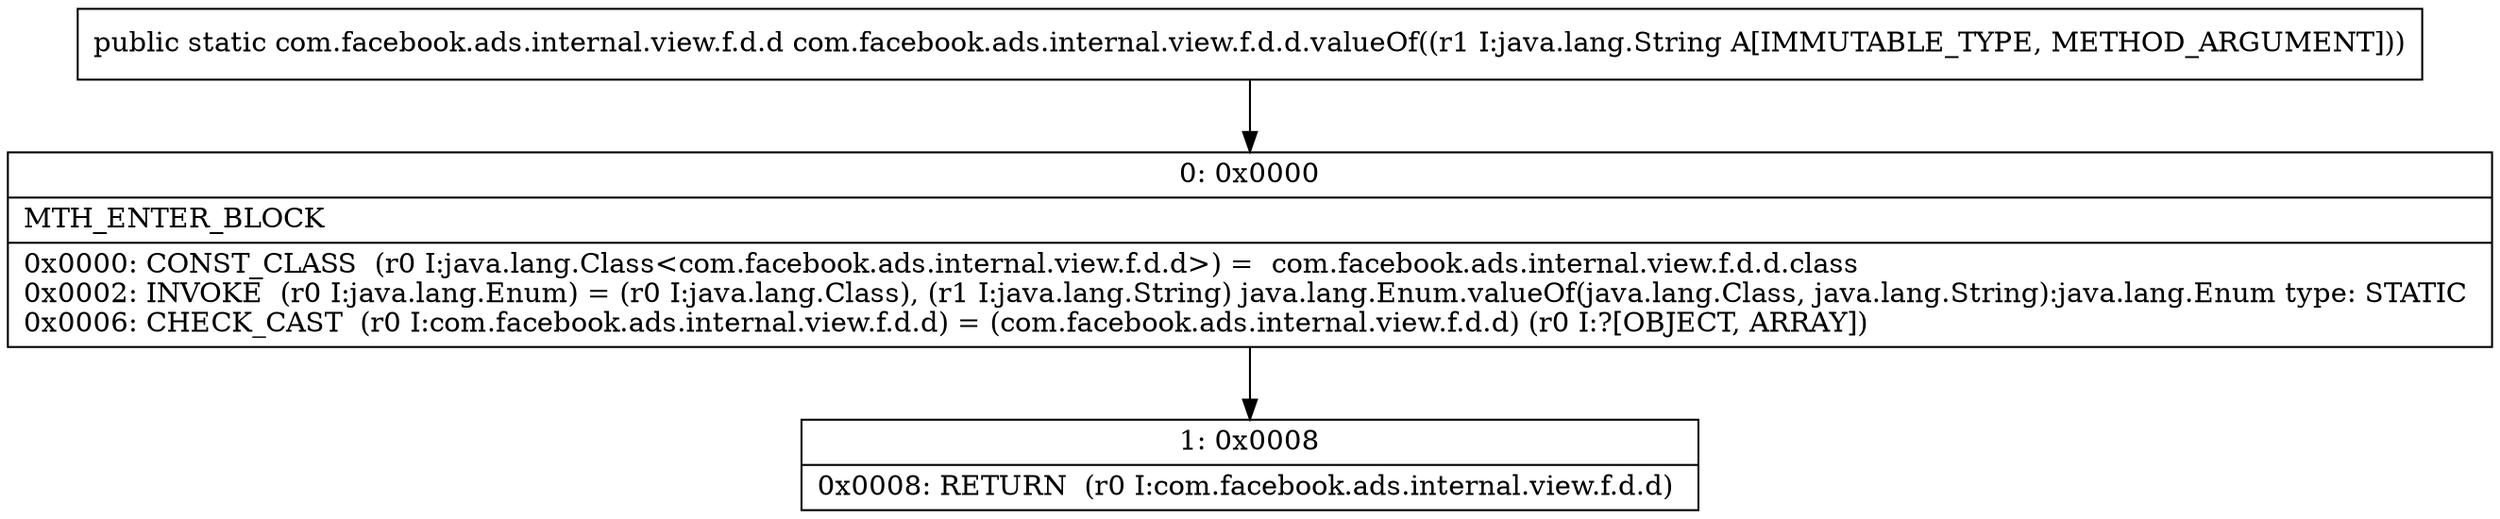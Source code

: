 digraph "CFG forcom.facebook.ads.internal.view.f.d.d.valueOf(Ljava\/lang\/String;)Lcom\/facebook\/ads\/internal\/view\/f\/d\/d;" {
Node_0 [shape=record,label="{0\:\ 0x0000|MTH_ENTER_BLOCK\l|0x0000: CONST_CLASS  (r0 I:java.lang.Class\<com.facebook.ads.internal.view.f.d.d\>) =  com.facebook.ads.internal.view.f.d.d.class \l0x0002: INVOKE  (r0 I:java.lang.Enum) = (r0 I:java.lang.Class), (r1 I:java.lang.String) java.lang.Enum.valueOf(java.lang.Class, java.lang.String):java.lang.Enum type: STATIC \l0x0006: CHECK_CAST  (r0 I:com.facebook.ads.internal.view.f.d.d) = (com.facebook.ads.internal.view.f.d.d) (r0 I:?[OBJECT, ARRAY]) \l}"];
Node_1 [shape=record,label="{1\:\ 0x0008|0x0008: RETURN  (r0 I:com.facebook.ads.internal.view.f.d.d) \l}"];
MethodNode[shape=record,label="{public static com.facebook.ads.internal.view.f.d.d com.facebook.ads.internal.view.f.d.d.valueOf((r1 I:java.lang.String A[IMMUTABLE_TYPE, METHOD_ARGUMENT])) }"];
MethodNode -> Node_0;
Node_0 -> Node_1;
}

